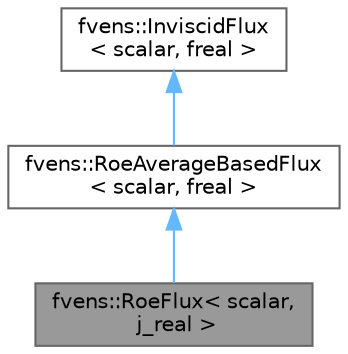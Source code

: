 digraph "fvens::RoeFlux&lt; scalar, j_real &gt;"
{
 // LATEX_PDF_SIZE
  bgcolor="transparent";
  edge [fontname=Helvetica,fontsize=10,labelfontname=Helvetica,labelfontsize=10];
  node [fontname=Helvetica,fontsize=10,shape=box,height=0.2,width=0.4];
  Node1 [id="Node000001",label="fvens::RoeFlux\< scalar,\l j_real \>",height=0.2,width=0.4,color="gray40", fillcolor="grey60", style="filled", fontcolor="black",tooltip="Roe-Pike flux-difference splitting."];
  Node2 -> Node1 [id="edge1_Node000001_Node000002",dir="back",color="steelblue1",style="solid",tooltip=" "];
  Node2 [id="Node000002",label="fvens::RoeAverageBasedFlux\l\< scalar, freal \>",height=0.2,width=0.4,color="gray40", fillcolor="white", style="filled",URL="$classfvens_1_1RoeAverageBasedFlux.html",tooltip=" "];
  Node3 -> Node2 [id="edge2_Node000002_Node000003",dir="back",color="steelblue1",style="solid",tooltip=" "];
  Node3 [id="Node000003",label="fvens::InviscidFlux\l\< scalar, freal \>",height=0.2,width=0.4,color="gray40", fillcolor="white", style="filled",URL="$classfvens_1_1InviscidFlux.html",tooltip=" "];
}
